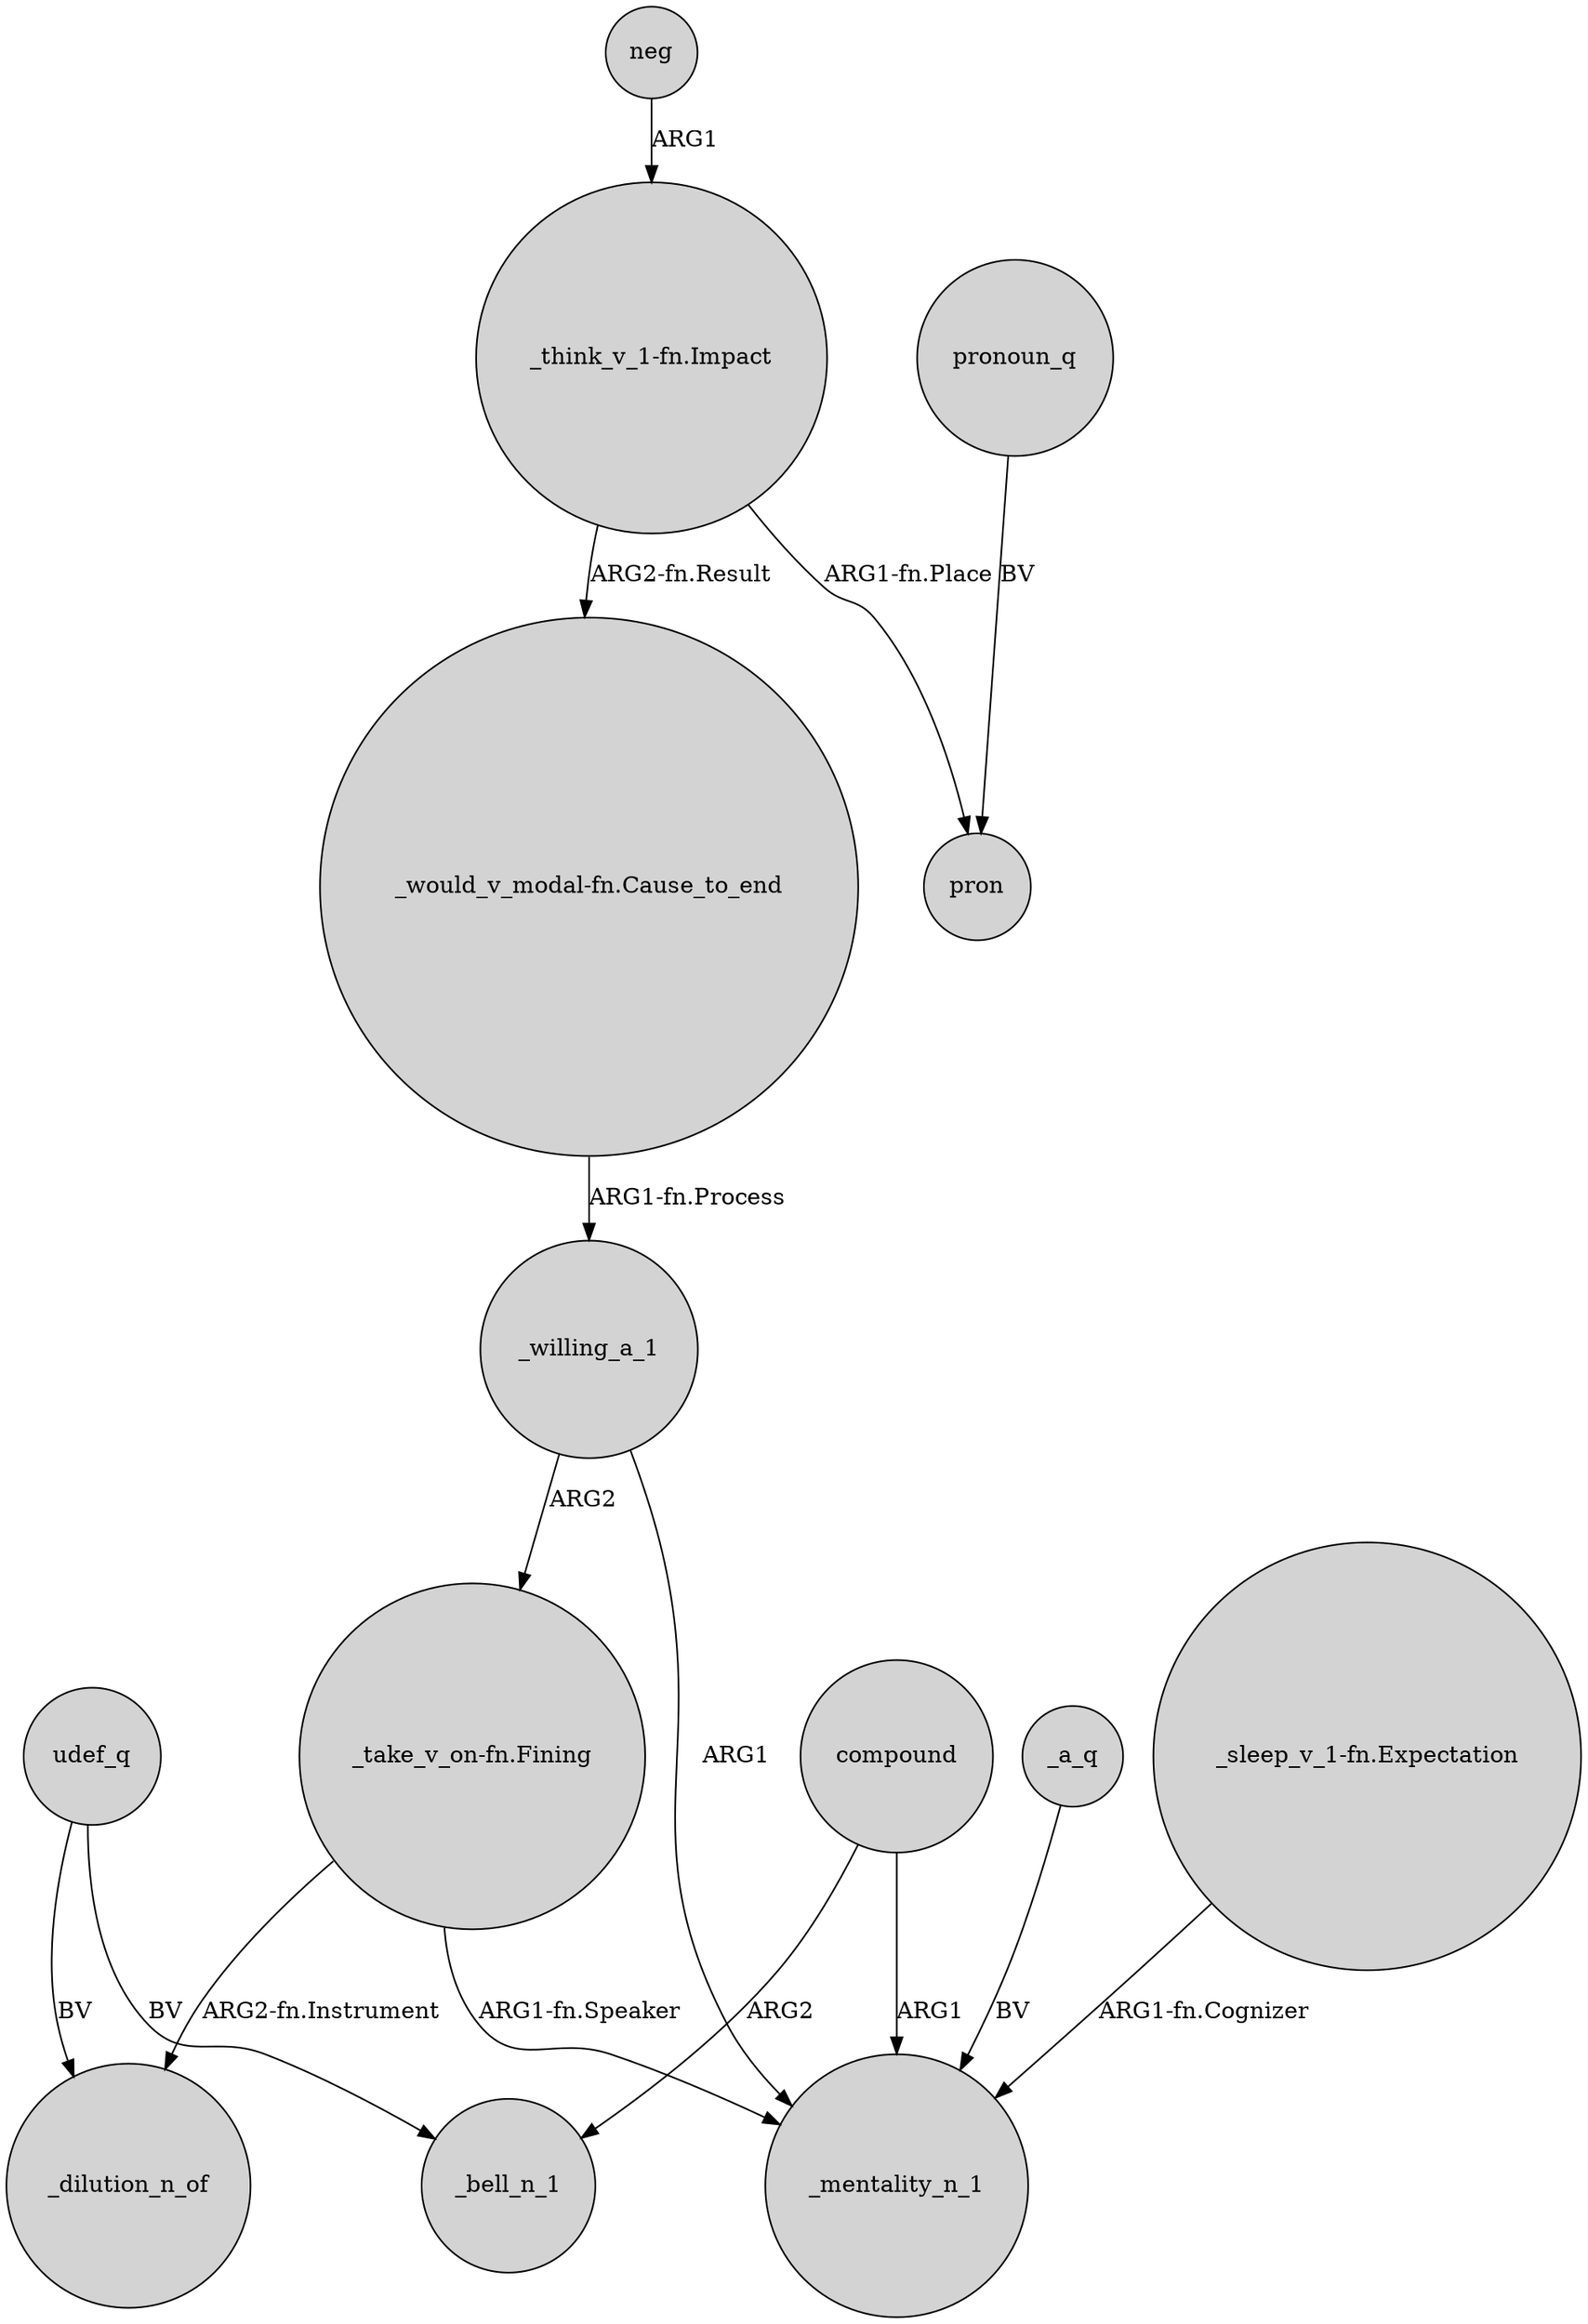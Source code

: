 digraph {
	node [shape=circle style=filled]
	neg -> "_think_v_1-fn.Impact" [label=ARG1]
	"_take_v_on-fn.Fining" -> _mentality_n_1 [label="ARG1-fn.Speaker"]
	compound -> _bell_n_1 [label=ARG2]
	compound -> _mentality_n_1 [label=ARG1]
	udef_q -> _dilution_n_of [label=BV]
	_a_q -> _mentality_n_1 [label=BV]
	"_sleep_v_1-fn.Expectation" -> _mentality_n_1 [label="ARG1-fn.Cognizer"]
	"_think_v_1-fn.Impact" -> "_would_v_modal-fn.Cause_to_end" [label="ARG2-fn.Result"]
	udef_q -> _bell_n_1 [label=BV]
	_willing_a_1 -> _mentality_n_1 [label=ARG1]
	"_think_v_1-fn.Impact" -> pron [label="ARG1-fn.Place"]
	"_take_v_on-fn.Fining" -> _dilution_n_of [label="ARG2-fn.Instrument"]
	pronoun_q -> pron [label=BV]
	"_would_v_modal-fn.Cause_to_end" -> _willing_a_1 [label="ARG1-fn.Process"]
	_willing_a_1 -> "_take_v_on-fn.Fining" [label=ARG2]
}
